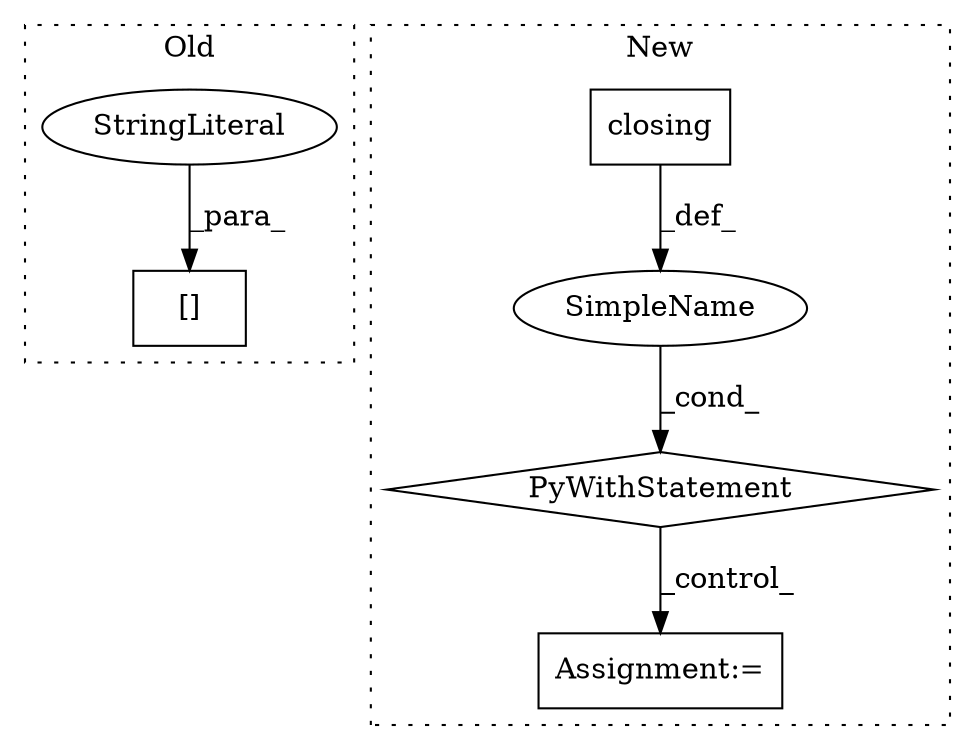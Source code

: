 digraph G {
subgraph cluster0 {
1 [label="[]" a="2" s="1839,1884" l="39,1" shape="box"];
6 [label="StringLiteral" a="45" s="1878" l="6" shape="ellipse"];
label = "Old";
style="dotted";
}
subgraph cluster1 {
2 [label="closing" a="32" s="2911,2922" l="8,1" shape="box"];
3 [label="PyWithStatement" a="104" s="2901,2923" l="10,2" shape="diamond"];
4 [label="SimpleName" a="42" s="" l="" shape="ellipse"];
5 [label="Assignment:=" a="7" s="2941" l="3" shape="box"];
label = "New";
style="dotted";
}
2 -> 4 [label="_def_"];
3 -> 5 [label="_control_"];
4 -> 3 [label="_cond_"];
6 -> 1 [label="_para_"];
}